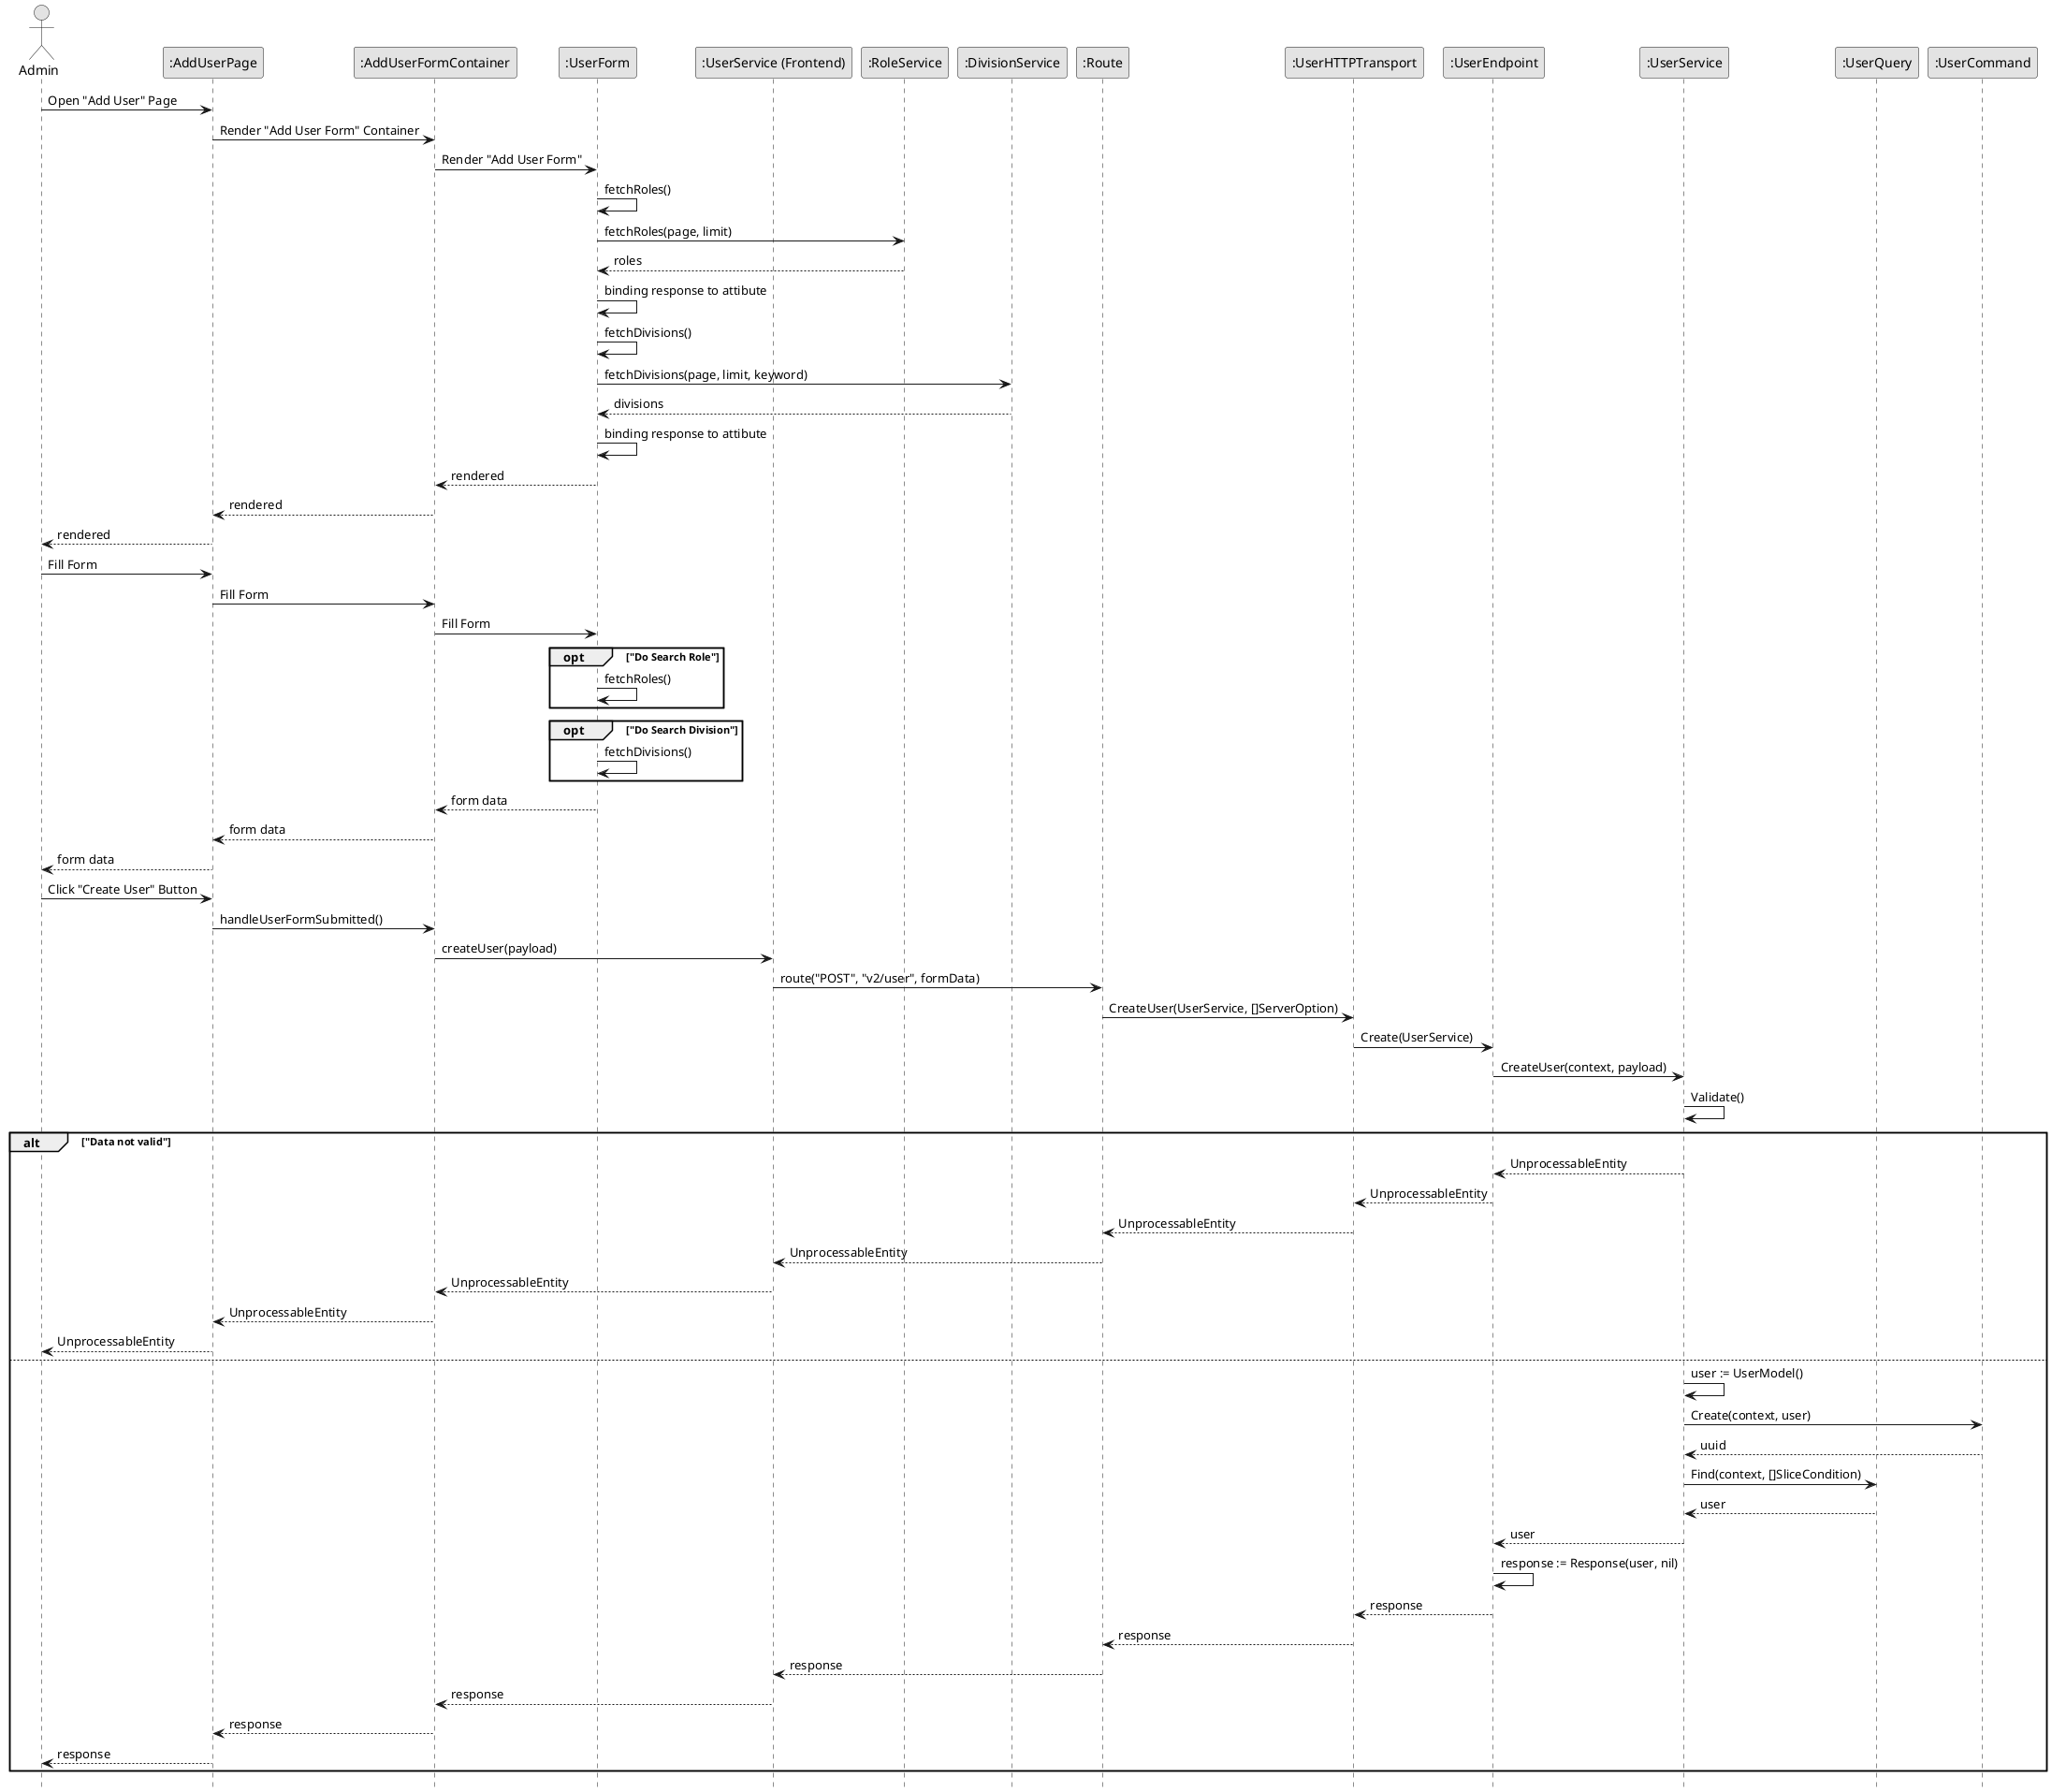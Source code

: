 @startuml CreateUser

skinparam Monochrome true
skinparam Shadowing false
hide footbox

actor Admin
participant ":AddUserPage" as CreateUserPage
participant ":AddUserFormContainer" as AddUserFormContainer
participant ":UserForm" as UserFormComponent
participant ":UserService (Frontend)" as FEUserService
participant ":RoleService" as FERoleService
participant ":DivisionService" as FEDivisionService
participant ":Route" as Route
participant ":UserHTTPTransport" as UserHTTPTransport
participant ":UserEndpoint" as UserEndpoint
participant ":UserService" as UserService
participant ":UserQuery" as UserQuery
participant ":UserCommand" as UserCommand

' Load Data
Admin->CreateUserPage: Open "Add User" Page
CreateUserPage->AddUserFormContainer: Render "Add User Form" Container
AddUserFormContainer->UserFormComponent: Render "Add User Form"

' Fetch Roles
UserFormComponent->UserFormComponent: fetchRoles()
UserFormComponent->FERoleService: fetchRoles(page, limit)
FERoleService-->UserFormComponent: roles
UserFormComponent->UserFormComponent: binding response to attibute
' End Fetch Roles

' Fetch Division
UserFormComponent->UserFormComponent: fetchDivisions()
UserFormComponent->FEDivisionService: fetchDivisions(page, limit, keyword)
FEDivisionService-->UserFormComponent: divisions
UserFormComponent->UserFormComponent: binding response to attibute
' End Fetch Division

UserFormComponent-->AddUserFormContainer: rendered
AddUserFormContainer-->CreateUserPage: rendered
CreateUserPage-->Admin: rendered
' End Load Data

' Fill Data
Admin->CreateUserPage: Fill Form
CreateUserPage->AddUserFormContainer: Fill Form
AddUserFormContainer->UserFormComponent: Fill Form

opt "Do Search Role"
    UserFormComponent->UserFormComponent: fetchRoles()
end

opt "Do Search Division"
    UserFormComponent->UserFormComponent: fetchDivisions()
end

UserFormComponent-->AddUserFormContainer: form data
AddUserFormContainer-->CreateUserPage: form data
CreateUserPage-->Admin: form data
' End Fill Data

Admin->CreateUserPage: Click "Create User" Button
CreateUserPage->AddUserFormContainer: handleUserFormSubmitted()
AddUserFormContainer->FEUserService: createUser(payload)
FEUserService->Route: route("POST", "v2/user", formData)
Route->UserHTTPTransport: CreateUser(UserService, []ServerOption)
UserHTTPTransport->UserEndpoint: Create(UserService)
UserEndpoint->UserService: CreateUser(context, payload)
UserService->UserService: Validate()

alt "Data not valid"
    UserService-->UserEndpoint: UnprocessableEntity
    UserEndpoint-->UserHTTPTransport: UnprocessableEntity
    UserHTTPTransport-->Route: UnprocessableEntity
    Route-->FEUserService: UnprocessableEntity
    FEUserService-->AddUserFormContainer: UnprocessableEntity
    AddUserFormContainer-->CreateUserPage: UnprocessableEntity
    CreateUserPage-->Admin: UnprocessableEntity
else
    UserService->UserService: user := UserModel()
    UserService->UserCommand: Create(context, user)
    UserCommand-->UserService: uuid
    UserService->UserQuery: Find(context, []SliceCondition)
    UserQuery-->UserService: user
    UserService-->UserEndpoint: user
    UserEndpoint->UserEndpoint:  response := Response(user, nil)
    UserEndpoint-->UserHTTPTransport: response
    UserHTTPTransport-->Route: response
    Route-->FEUserService: response
    FEUserService-->AddUserFormContainer: response
    AddUserFormContainer-->CreateUserPage: response
    CreateUserPage-->Admin: response
end

@enduml